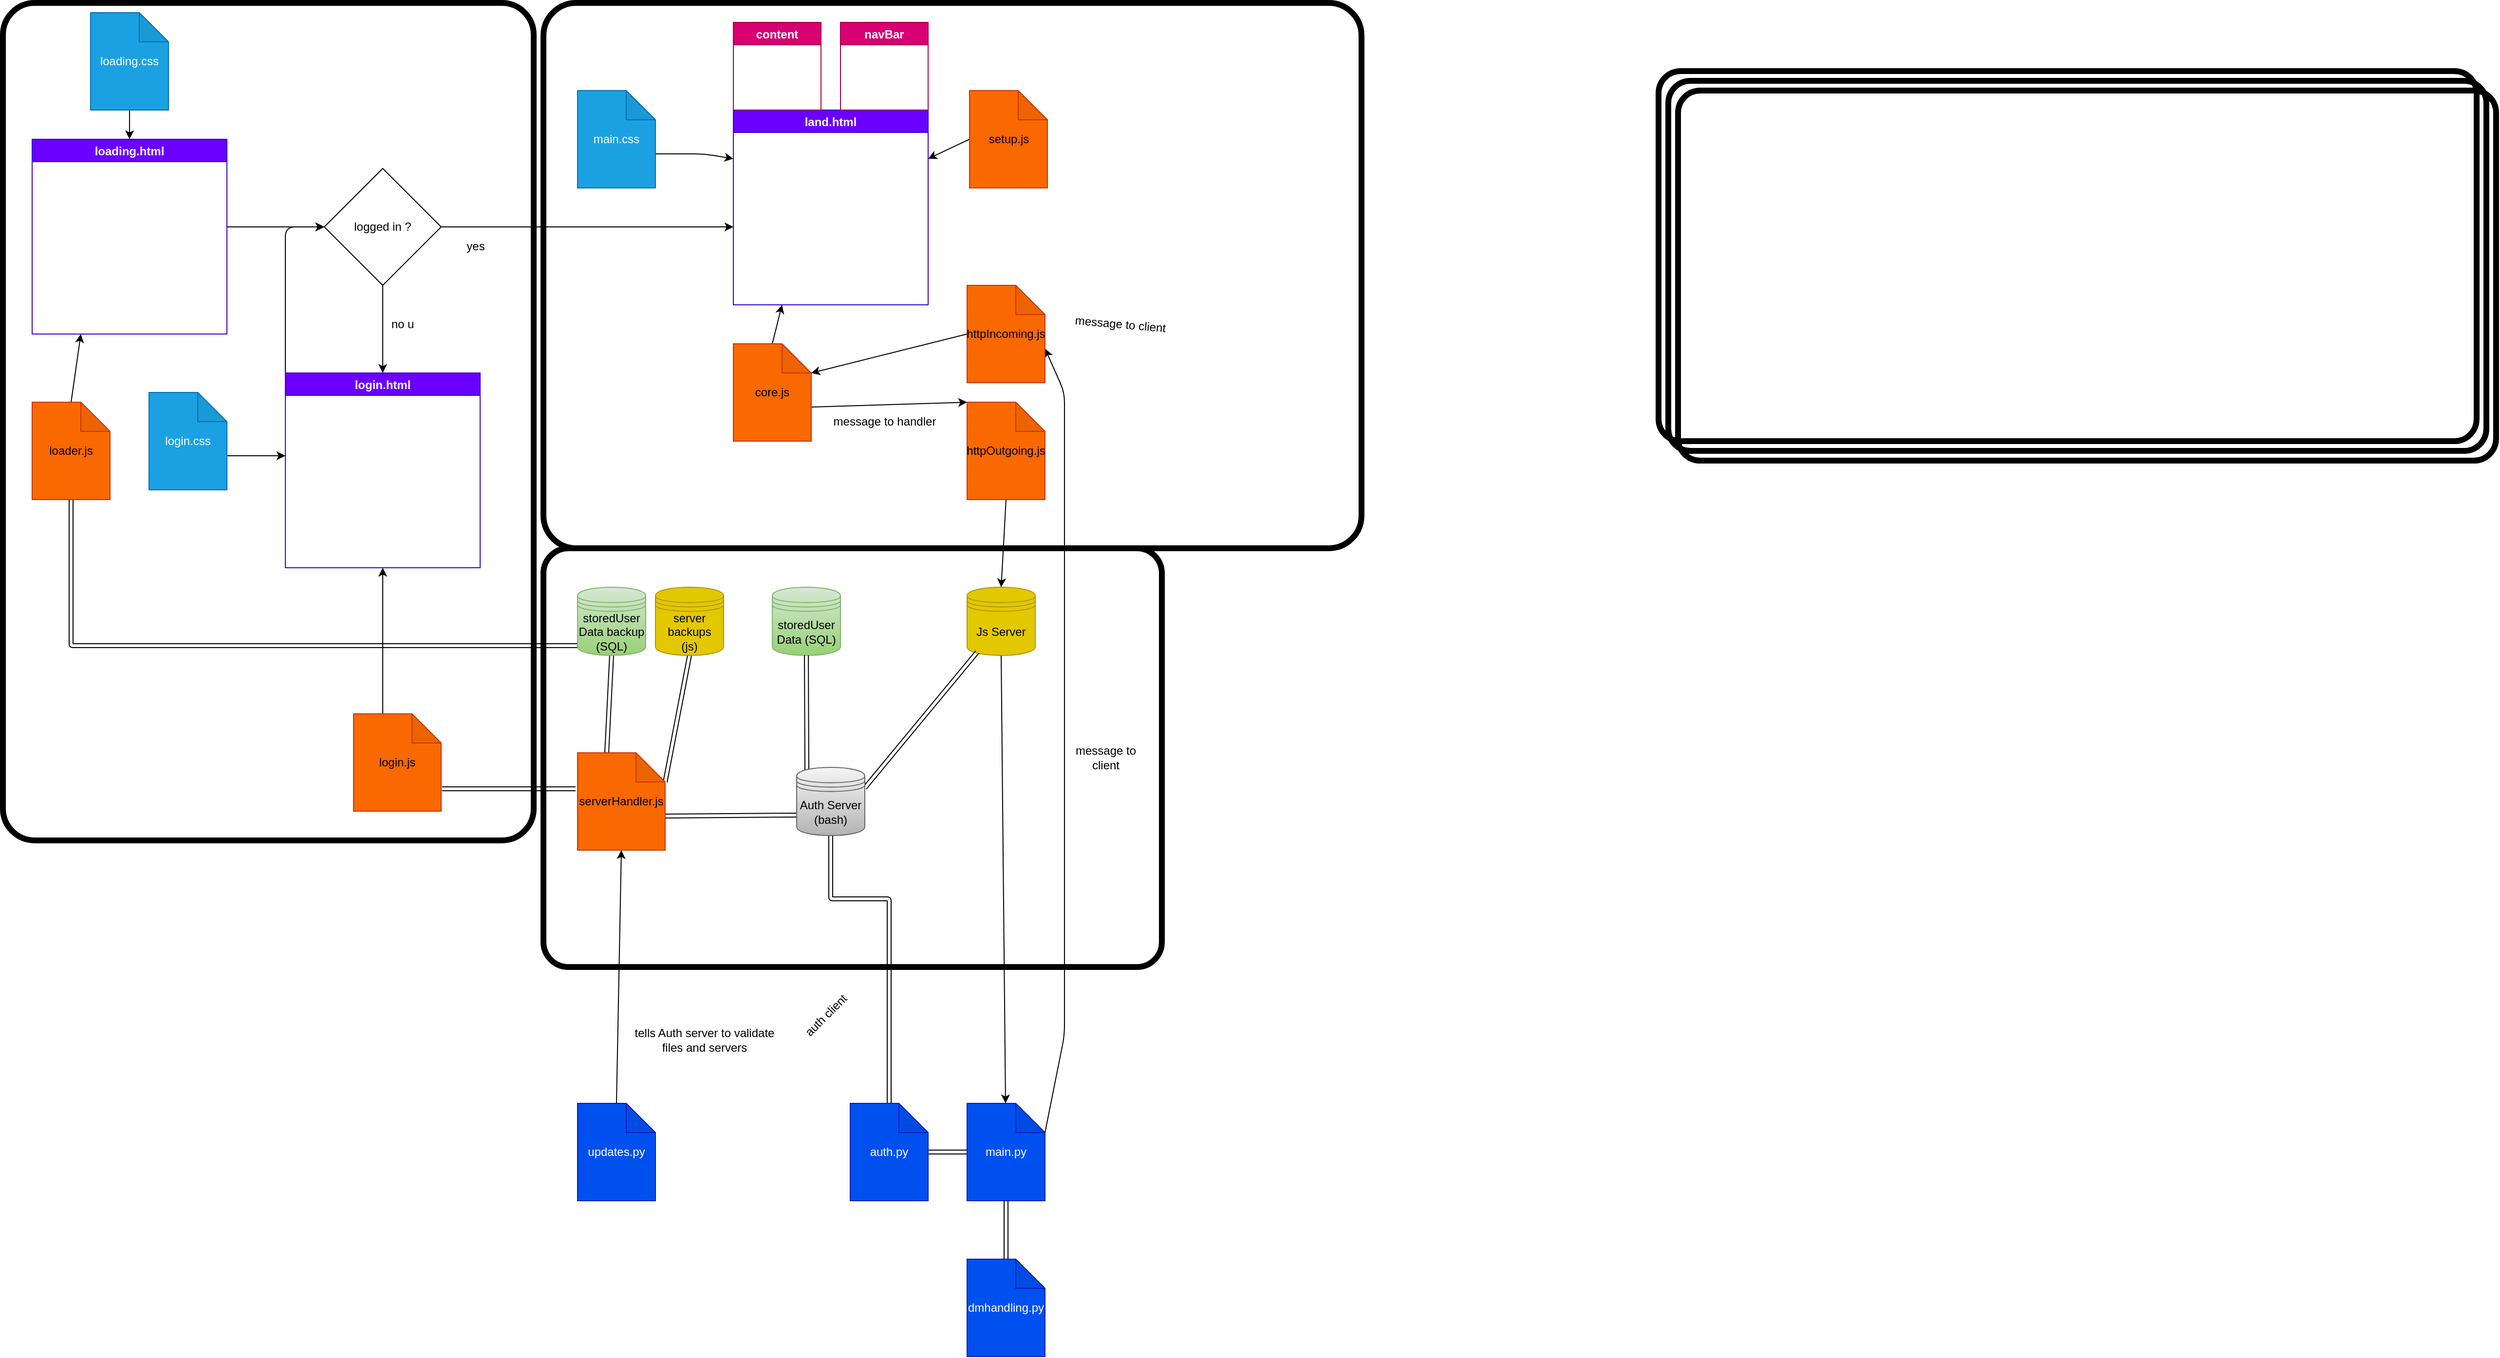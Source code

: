 <mxfile>
    <diagram id="oZ1E448mky09XcIO41ZQ" name="Page-1">
        <mxGraphModel dx="1968" dy="627" grid="1" gridSize="10" guides="1" tooltips="1" connect="1" arrows="1" fold="1" page="1" pageScale="1" pageWidth="850" pageHeight="1100" math="0" shadow="0">
            <root>
                <mxCell id="0"/>
                <mxCell id="1" parent="0"/>
                <mxCell id="196" value="" style="rounded=1;whiteSpace=wrap;html=1;arcSize=6;fillColor=none;strokeWidth=6;" vertex="1" parent="1">
                    <mxGeometry x="-550" y="10" width="545" height="860" as="geometry"/>
                </mxCell>
                <mxCell id="197" value="" style="rounded=1;whiteSpace=wrap;html=1;arcSize=6;fillColor=none;strokeWidth=6;" vertex="1" parent="1">
                    <mxGeometry x="5" y="570" width="635" height="430" as="geometry"/>
                </mxCell>
                <mxCell id="64" value="&lt;span style=&quot;color: rgb(0 , 0 , 0)&quot;&gt;storedUser Data (SQL)&lt;/span&gt;" style="shape=datastore;whiteSpace=wrap;html=1;fillColor=#d5e8d4;gradientColor=#97d077;strokeColor=#82b366;container=0;flipH=1;flipV=0;" vertex="1" parent="1">
                    <mxGeometry x="240" y="610" width="70" height="70" as="geometry"/>
                </mxCell>
                <mxCell id="201" value="" style="rounded=1;whiteSpace=wrap;html=1;arcSize=6;fillColor=none;strokeWidth=6;" vertex="1" parent="1">
                    <mxGeometry x="5" y="10" width="840" height="560" as="geometry"/>
                </mxCell>
                <mxCell id="2" value="land.html" style="swimlane;fillColor=#6a00ff;fontColor=#ffffff;strokeColor=#3700CC;" vertex="1" parent="1">
                    <mxGeometry x="200" y="120" width="200" height="200" as="geometry">
                        <mxRectangle width="90" height="23" as="alternateBounds"/>
                    </mxGeometry>
                </mxCell>
                <mxCell id="150" style="edgeStyle=none;html=1;exitX=0;exitY=0;exitDx=80;exitDy=65;exitPerimeter=0;entryX=0;entryY=0.25;entryDx=0;entryDy=0;" edge="1" parent="1" source="4" target="2">
                    <mxGeometry relative="1" as="geometry">
                        <mxPoint x="200" y="185" as="targetPoint"/>
                        <Array as="points">
                            <mxPoint x="170" y="165"/>
                        </Array>
                    </mxGeometry>
                </mxCell>
                <mxCell id="4" value="main.css" style="shape=note;whiteSpace=wrap;html=1;backgroundOutline=1;darkOpacity=0.05;fillColor=#1ba1e2;fontColor=#ffffff;strokeColor=#006EAF;" vertex="1" parent="1">
                    <mxGeometry x="40" y="100" width="80" height="100" as="geometry"/>
                </mxCell>
                <mxCell id="56" style="edgeStyle=none;html=1;entryX=0;entryY=0;entryDx=0;entryDy=0;entryPerimeter=0;exitX=0;exitY=0;exitDx=80;exitDy=65;exitPerimeter=0;" edge="1" parent="1" source="6" target="16">
                    <mxGeometry relative="1" as="geometry">
                        <mxPoint x="590" y="310" as="sourcePoint"/>
                        <Array as="points"/>
                    </mxGeometry>
                </mxCell>
                <mxCell id="203" style="edgeStyle=none;html=1;exitX=0.5;exitY=0;exitDx=0;exitDy=0;exitPerimeter=0;entryX=0.25;entryY=1;entryDx=0;entryDy=0;" edge="1" parent="1" source="6" target="2">
                    <mxGeometry relative="1" as="geometry"/>
                </mxCell>
                <mxCell id="6" value="core.js" style="shape=note;whiteSpace=wrap;html=1;backgroundOutline=1;darkOpacity=0.05;fillColor=#fa6800;fontColor=#000000;strokeColor=#C73500;" vertex="1" parent="1">
                    <mxGeometry x="200" y="360" width="80" height="100" as="geometry"/>
                </mxCell>
                <mxCell id="143" style="edgeStyle=none;shape=link;html=1;entryX=0;entryY=0.5;entryDx=0;entryDy=0;entryPerimeter=0;exitX=0;exitY=0.5;exitDx=0;exitDy=0;exitPerimeter=0;" edge="1" parent="1" source="8" target="19">
                    <mxGeometry relative="1" as="geometry">
                        <mxPoint x="390" y="1220" as="sourcePoint"/>
                    </mxGeometry>
                </mxCell>
                <mxCell id="8" value="main.py" style="shape=note;whiteSpace=wrap;html=1;backgroundOutline=1;darkOpacity=0.05;fillColor=#0050ef;strokeColor=#001DBC;fontColor=#ffffff;" vertex="1" parent="1">
                    <mxGeometry x="440" y="1140" width="80" height="100" as="geometry"/>
                </mxCell>
                <mxCell id="9" value="navBar" style="swimlane;fillColor=#d80073;fontColor=#ffffff;strokeColor=#A50040;" vertex="1" parent="1">
                    <mxGeometry x="310" y="30" width="90" height="90" as="geometry"/>
                </mxCell>
                <mxCell id="10" value="content" style="swimlane;fillColor=#d80073;fontColor=#ffffff;strokeColor=#A50040;" vertex="1" parent="1">
                    <mxGeometry x="200" y="30" width="90" height="90" as="geometry"/>
                </mxCell>
                <mxCell id="24" value="" style="edgeStyle=none;html=1;shape=link;exitX=0.5;exitY=1;exitDx=0;exitDy=0;exitPerimeter=0;entryX=0.5;entryY=0;entryDx=0;entryDy=0;entryPerimeter=0;" edge="1" parent="1" source="8" target="15">
                    <mxGeometry relative="1" as="geometry">
                        <mxPoint x="234" y="1560" as="sourcePoint"/>
                        <Array as="points"/>
                    </mxGeometry>
                </mxCell>
                <mxCell id="74" style="edgeStyle=none;html=1;entryX=0;entryY=0;entryDx=80;entryDy=65;entryPerimeter=0;exitX=0;exitY=0;exitDx=80;exitDy=30;exitPerimeter=0;" edge="1" parent="1" source="8" target="39">
                    <mxGeometry relative="1" as="geometry">
                        <mxPoint x="770" y="850" as="sourcePoint"/>
                        <Array as="points">
                            <mxPoint x="540" y="1070"/>
                            <mxPoint x="540" y="730"/>
                            <mxPoint x="540" y="410"/>
                        </Array>
                    </mxGeometry>
                </mxCell>
                <mxCell id="128" style="edgeStyle=none;html=1;exitX=0.5;exitY=1;exitDx=0;exitDy=0;" edge="1" parent="1" source="14" target="8">
                    <mxGeometry relative="1" as="geometry">
                        <mxPoint x="485" y="1280" as="targetPoint"/>
                    </mxGeometry>
                </mxCell>
                <mxCell id="14" value="Js Server" style="shape=datastore;whiteSpace=wrap;html=1;fillColor=#e3c800;fontColor=#000000;strokeColor=#B09500;sketch=0;shadow=0;container=0;" vertex="1" parent="1">
                    <mxGeometry x="440" y="610" width="70" height="70" as="geometry"/>
                </mxCell>
                <mxCell id="15" value="dmhandling.py" style="shape=note;whiteSpace=wrap;html=1;backgroundOutline=1;darkOpacity=0.05;fillColor=#0050ef;fontColor=#ffffff;strokeColor=#001DBC;" vertex="1" parent="1">
                    <mxGeometry x="440" y="1300" width="80" height="100" as="geometry"/>
                </mxCell>
                <mxCell id="46" style="html=1;entryX=0.5;entryY=0;entryDx=0;entryDy=0;exitX=0.5;exitY=1;exitDx=0;exitDy=0;exitPerimeter=0;" edge="1" parent="1" source="16" target="14">
                    <mxGeometry relative="1" as="geometry">
                        <mxPoint x="632.5" y="850" as="sourcePoint"/>
                        <mxPoint x="623.5" y="1000" as="targetPoint"/>
                        <Array as="points"/>
                    </mxGeometry>
                </mxCell>
                <mxCell id="16" value="httpOutgoing.js" style="shape=note;whiteSpace=wrap;html=1;backgroundOutline=1;darkOpacity=0.05;fillColor=#fa6800;fontColor=#000000;strokeColor=#C73500;" vertex="1" parent="1">
                    <mxGeometry x="440" y="420" width="80" height="100" as="geometry"/>
                </mxCell>
                <mxCell id="70" style="edgeStyle=none;html=1;exitX=0.5;exitY=0;exitDx=0;exitDy=0;exitPerimeter=0;entryX=0.5;entryY=1;entryDx=0;entryDy=0;entryPerimeter=0;" edge="1" parent="1" source="17" target="208">
                    <mxGeometry relative="1" as="geometry">
                        <mxPoint x="56" y="1130" as="sourcePoint"/>
                        <Array as="points"/>
                        <mxPoint x="80" y="1090" as="targetPoint"/>
                    </mxGeometry>
                </mxCell>
                <mxCell id="17" value="updates.py" style="shape=note;whiteSpace=wrap;html=1;backgroundOutline=1;darkOpacity=0.05;fillColor=#0050ef;fontColor=#ffffff;strokeColor=#001DBC;" vertex="1" parent="1">
                    <mxGeometry x="40" y="1140" width="80" height="100" as="geometry"/>
                </mxCell>
                <mxCell id="38" style="edgeStyle=none;html=1;exitX=0.5;exitY=0;exitDx=0;exitDy=0;exitPerimeter=0;shape=link;entryX=0.5;entryY=1;entryDx=0;entryDy=0;" edge="1" parent="1" source="19" target="37">
                    <mxGeometry relative="1" as="geometry">
                        <mxPoint x="384" y="1140" as="targetPoint"/>
                        <Array as="points">
                            <mxPoint x="360" y="930"/>
                            <mxPoint x="300" y="930"/>
                        </Array>
                    </mxGeometry>
                </mxCell>
                <mxCell id="19" value="auth.py" style="shape=note;whiteSpace=wrap;html=1;backgroundOutline=1;darkOpacity=0.05;fillColor=#0050ef;fontColor=#ffffff;strokeColor=#001DBC;" vertex="1" parent="1">
                    <mxGeometry x="320" y="1140" width="80" height="100" as="geometry"/>
                </mxCell>
                <mxCell id="54" style="edgeStyle=none;shape=link;html=1;exitX=1;exitY=0.3;exitDx=0;exitDy=0;entryX=0.15;entryY=0.95;entryDx=0;entryDy=0;entryPerimeter=0;" edge="1" parent="1" source="37" target="14">
                    <mxGeometry relative="1" as="geometry">
                        <Array as="points"/>
                        <mxPoint x="515" y="940" as="targetPoint"/>
                    </mxGeometry>
                </mxCell>
                <mxCell id="63" style="edgeStyle=none;html=1;exitX=0.15;exitY=0.05;exitDx=0;exitDy=0;entryX=0.5;entryY=1;entryDx=0;entryDy=0;shape=link;exitPerimeter=0;" edge="1" parent="1" source="37" target="64">
                    <mxGeometry relative="1" as="geometry">
                        <Array as="points"/>
                        <mxPoint x="403.04" y="1082.0" as="targetPoint"/>
                    </mxGeometry>
                </mxCell>
                <mxCell id="95" style="edgeStyle=none;html=1;exitX=0;exitY=0.7;exitDx=0;exitDy=0;shape=link;entryX=0;entryY=0;entryDx=90;entryDy=65;entryPerimeter=0;" edge="1" parent="1" source="37" target="208">
                    <mxGeometry relative="1" as="geometry">
                        <mxPoint x="210" y="959" as="targetPoint"/>
                        <Array as="points"/>
                    </mxGeometry>
                </mxCell>
                <mxCell id="37" value="&lt;font color=&quot;#000000&quot;&gt;Auth Server&lt;br&gt;(bash)&lt;/font&gt;" style="shape=datastore;whiteSpace=wrap;html=1;fillColor=#f5f5f5;strokeColor=#666666;sketch=0;shadow=0;gradientColor=#b3b3b3;" vertex="1" parent="1">
                    <mxGeometry x="265" y="795" width="70" height="70" as="geometry"/>
                </mxCell>
                <mxCell id="40" style="edgeStyle=none;html=1;exitX=0;exitY=0.5;exitDx=0;exitDy=0;exitPerimeter=0;entryX=0;entryY=0;entryDx=80;entryDy=30;entryPerimeter=0;" edge="1" parent="1" source="39" target="6">
                    <mxGeometry relative="1" as="geometry">
                        <mxPoint x="630" y="290" as="targetPoint"/>
                    </mxGeometry>
                </mxCell>
                <mxCell id="39" value="httpIncoming.js" style="shape=note;whiteSpace=wrap;html=1;backgroundOutline=1;darkOpacity=0.05;fillColor=#fa6800;fontColor=#000000;strokeColor=#C73500;" vertex="1" parent="1">
                    <mxGeometry x="440" y="300" width="80" height="100" as="geometry"/>
                </mxCell>
                <mxCell id="47" value="message to client" style="text;html=1;align=center;verticalAlign=middle;resizable=0;points=[];autosize=1;strokeColor=none;fillColor=none;rotation=5;" vertex="1" parent="1">
                    <mxGeometry x="541.5" y="330" width="110" height="20" as="geometry"/>
                </mxCell>
                <mxCell id="36" value="message to handler" style="text;html=1;align=center;verticalAlign=middle;resizable=0;points=[];autosize=1;strokeColor=none;fillColor=none;rotation=0;" vertex="1" parent="1">
                    <mxGeometry x="295" y="430" width="120" height="20" as="geometry"/>
                </mxCell>
                <mxCell id="51" style="edgeStyle=none;html=1;exitX=0;exitY=0.5;exitDx=0;exitDy=0;exitPerimeter=0;entryX=1;entryY=0.25;entryDx=0;entryDy=0;" edge="1" parent="1" source="50" target="2">
                    <mxGeometry relative="1" as="geometry">
                        <mxPoint x="400" y="190" as="targetPoint"/>
                    </mxGeometry>
                </mxCell>
                <mxCell id="50" value="setup.js" style="shape=note;whiteSpace=wrap;html=1;backgroundOutline=1;darkOpacity=0.05;fillColor=#fa6800;fontColor=#000000;strokeColor=#C73500;" vertex="1" parent="1">
                    <mxGeometry x="442.5" y="100" width="80" height="100" as="geometry"/>
                </mxCell>
                <mxCell id="58" value="auth client" style="text;html=1;align=center;verticalAlign=middle;resizable=0;points=[];autosize=1;strokeColor=none;fillColor=none;rotation=-45;" vertex="1" parent="1">
                    <mxGeometry x="260" y="1040" width="70" height="20" as="geometry"/>
                </mxCell>
                <mxCell id="72" value="tells Auth server to validate&lt;br&gt;files and servers" style="text;html=1;align=center;verticalAlign=middle;resizable=0;points=[];autosize=1;strokeColor=none;fillColor=none;rotation=0;" vertex="1" parent="1">
                    <mxGeometry x="90" y="1060" width="160" height="30" as="geometry"/>
                </mxCell>
                <mxCell id="34" value="message to&lt;br&gt;client" style="text;html=1;align=center;verticalAlign=middle;resizable=0;points=[];autosize=1;strokeColor=none;fillColor=none;rotation=0;" vertex="1" parent="1">
                    <mxGeometry x="541.5" y="770" width="80" height="30" as="geometry"/>
                </mxCell>
                <mxCell id="81" style="edgeStyle=none;shape=link;html=1;entryX=0.5;entryY=1;entryDx=0;entryDy=0;exitX=0;exitY=0;exitDx=90;exitDy=30;exitPerimeter=0;" edge="1" parent="1" source="208" target="139">
                    <mxGeometry relative="1" as="geometry">
                        <mxPoint x="165.005" y="905.611" as="targetPoint"/>
                        <mxPoint x="170" y="860" as="sourcePoint"/>
                    </mxGeometry>
                </mxCell>
                <mxCell id="82" style="edgeStyle=none;shape=link;html=1;entryX=0.5;entryY=1;entryDx=0;entryDy=0;exitX=0;exitY=0;exitDx=30;exitDy=0;exitPerimeter=0;" edge="1" parent="1" source="208" target="75">
                    <mxGeometry relative="1" as="geometry">
                        <mxPoint x="40" y="1090" as="targetPoint"/>
                        <mxPoint x="100" y="860" as="sourcePoint"/>
                    </mxGeometry>
                </mxCell>
                <mxCell id="115" style="edgeStyle=none;html=1;exitX=0;exitY=0;exitDx=0;exitDy=0;" edge="1" parent="1" source="97">
                    <mxGeometry relative="1" as="geometry">
                        <mxPoint x="-220" y="240" as="targetPoint"/>
                        <Array as="points">
                            <mxPoint x="-260" y="310"/>
                            <mxPoint x="-260" y="240"/>
                        </Array>
                    </mxGeometry>
                </mxCell>
                <mxCell id="97" value="login.html" style="swimlane;fillColor=#6a00ff;fontColor=#ffffff;strokeColor=#3700CC;" vertex="1" parent="1">
                    <mxGeometry x="-260" y="390" width="200" height="200" as="geometry">
                        <mxRectangle width="90" height="23" as="alternateBounds"/>
                    </mxGeometry>
                </mxCell>
                <mxCell id="113" style="edgeStyle=none;html=1;exitX=0;exitY=0;exitDx=80;exitDy=65;exitPerimeter=0;" edge="1" parent="1" source="98">
                    <mxGeometry relative="1" as="geometry">
                        <mxPoint x="-260" y="475" as="targetPoint"/>
                    </mxGeometry>
                </mxCell>
                <mxCell id="98" value="login.css" style="shape=note;whiteSpace=wrap;html=1;backgroundOutline=1;darkOpacity=0.05;fillColor=#1ba1e2;fontColor=#ffffff;strokeColor=#006EAF;" vertex="1" parent="1">
                    <mxGeometry x="-400" y="410" width="80" height="100" as="geometry"/>
                </mxCell>
                <mxCell id="192" style="edgeStyle=none;html=1;exitX=0.5;exitY=0;exitDx=0;exitDy=0;exitPerimeter=0;entryX=0.25;entryY=1;entryDx=0;entryDy=0;" edge="1" parent="1" source="101" target="103">
                    <mxGeometry relative="1" as="geometry">
                        <mxPoint x="-480" y="320" as="targetPoint"/>
                    </mxGeometry>
                </mxCell>
                <mxCell id="200" style="edgeStyle=none;html=1;entryX=0.5;entryY=1;entryDx=0;entryDy=0;entryPerimeter=0;exitX=1;exitY=0.857;exitDx=0;exitDy=0;exitPerimeter=0;shape=link;" edge="1" parent="1" source="75" target="101">
                    <mxGeometry relative="1" as="geometry">
                        <mxPoint x="-100" y="950" as="targetPoint"/>
                        <Array as="points">
                            <mxPoint x="-480" y="670"/>
                        </Array>
                        <mxPoint x="-310" y="810" as="sourcePoint"/>
                    </mxGeometry>
                </mxCell>
                <mxCell id="101" value="loader.js" style="shape=note;whiteSpace=wrap;html=1;backgroundOutline=1;darkOpacity=0.05;fillColor=#fa6800;fontColor=#000000;strokeColor=#C73500;" vertex="1" parent="1">
                    <mxGeometry x="-520" y="420" width="80" height="100" as="geometry"/>
                </mxCell>
                <mxCell id="108" style="edgeStyle=none;html=1;" edge="1" parent="1" target="107">
                    <mxGeometry relative="1" as="geometry">
                        <mxPoint x="-320" y="240" as="sourcePoint"/>
                    </mxGeometry>
                </mxCell>
                <mxCell id="103" value="loading.html" style="swimlane;fillColor=#6a00ff;fontColor=#ffffff;strokeColor=#3700CC;" vertex="1" parent="1">
                    <mxGeometry x="-520" y="150" width="200" height="200" as="geometry">
                        <mxRectangle width="90" height="23" as="alternateBounds"/>
                    </mxGeometry>
                </mxCell>
                <mxCell id="105" style="edgeStyle=none;html=1;exitX=0.5;exitY=1;exitDx=0;exitDy=0;exitPerimeter=0;entryX=0.5;entryY=0;entryDx=0;entryDy=0;" edge="1" parent="1" source="104" target="103">
                    <mxGeometry relative="1" as="geometry"/>
                </mxCell>
                <mxCell id="104" value="loading.css" style="shape=note;whiteSpace=wrap;html=1;backgroundOutline=1;darkOpacity=0.05;fillColor=#1ba1e2;fontColor=#ffffff;strokeColor=#006EAF;" vertex="1" parent="1">
                    <mxGeometry x="-460" y="20" width="80" height="100" as="geometry"/>
                </mxCell>
                <mxCell id="110" style="edgeStyle=none;html=1;exitX=1;exitY=0.5;exitDx=0;exitDy=0;" edge="1" parent="1">
                    <mxGeometry relative="1" as="geometry">
                        <mxPoint x="200" y="240" as="targetPoint"/>
                    </mxGeometry>
                </mxCell>
                <mxCell id="112" style="edgeStyle=none;html=1;exitX=0.5;exitY=1;exitDx=0;exitDy=0;entryX=0.5;entryY=0;entryDx=0;entryDy=0;" edge="1" parent="1" source="107" target="97">
                    <mxGeometry relative="1" as="geometry">
                        <Array as="points">
                            <mxPoint x="-160" y="360"/>
                        </Array>
                    </mxGeometry>
                </mxCell>
                <mxCell id="202" style="edgeStyle=none;html=1;exitX=1;exitY=0.5;exitDx=0;exitDy=0;" edge="1" parent="1" source="107">
                    <mxGeometry relative="1" as="geometry">
                        <mxPoint x="200" y="240" as="targetPoint"/>
                    </mxGeometry>
                </mxCell>
                <mxCell id="107" value="logged in ?" style="rhombus;whiteSpace=wrap;html=1;" vertex="1" parent="1">
                    <mxGeometry x="-220" y="180" width="120" height="120" as="geometry"/>
                </mxCell>
                <mxCell id="111" value="yes" style="text;html=1;align=center;verticalAlign=middle;resizable=0;points=[];autosize=1;strokeColor=none;fillColor=none;" vertex="1" parent="1">
                    <mxGeometry x="-80" y="250" width="30" height="20" as="geometry"/>
                </mxCell>
                <mxCell id="114" value="no u" style="text;html=1;align=center;verticalAlign=middle;resizable=0;points=[];autosize=1;strokeColor=none;fillColor=none;" vertex="1" parent="1">
                    <mxGeometry x="-160" y="330" width="40" height="20" as="geometry"/>
                </mxCell>
                <mxCell id="122" style="edgeStyle=none;html=1;exitX=1.011;exitY=0.77;exitDx=0;exitDy=0;exitPerimeter=0;entryX=-0.022;entryY=0.37;entryDx=0;entryDy=0;entryPerimeter=0;shape=link;" edge="1" parent="1" source="116" target="208">
                    <mxGeometry relative="1" as="geometry">
                        <Array as="points"/>
                        <mxPoint x="-70" y="920" as="targetPoint"/>
                    </mxGeometry>
                </mxCell>
                <mxCell id="123" style="edgeStyle=none;html=1;exitX=0;exitY=0;exitDx=30;exitDy=0;exitPerimeter=0;entryX=0.5;entryY=1;entryDx=0;entryDy=0;" edge="1" parent="1" source="116" target="97">
                    <mxGeometry relative="1" as="geometry">
                        <mxPoint x="-100" y="600" as="targetPoint"/>
                    </mxGeometry>
                </mxCell>
                <mxCell id="116" value="login.js" style="shape=note;whiteSpace=wrap;html=1;backgroundOutline=1;darkOpacity=0.05;fillColor=#fa6800;fontColor=#000000;strokeColor=#C73500;" vertex="1" parent="1">
                    <mxGeometry x="-190" y="740" width="90" height="100" as="geometry"/>
                </mxCell>
                <mxCell id="193" value="" style="rounded=1;whiteSpace=wrap;html=1;arcSize=6;fillColor=none;strokeWidth=6;" vertex="1" parent="1">
                    <mxGeometry x="1150" y="80" width="840" height="380" as="geometry"/>
                </mxCell>
                <mxCell id="194" value="" style="rounded=1;whiteSpace=wrap;html=1;arcSize=6;fillColor=none;strokeWidth=6;" vertex="1" parent="1">
                    <mxGeometry x="1160" y="90" width="840" height="380" as="geometry"/>
                </mxCell>
                <mxCell id="195" value="" style="rounded=1;whiteSpace=wrap;html=1;arcSize=6;fillColor=none;strokeWidth=6;" vertex="1" parent="1">
                    <mxGeometry x="1170" y="100" width="840" height="380" as="geometry"/>
                </mxCell>
                <mxCell id="75" value="&lt;span style=&quot;color: rgb(0 , 0 , 0)&quot;&gt;storedUser Data backup (SQL)&lt;/span&gt;" style="shape=datastore;whiteSpace=wrap;html=1;fillColor=#d5e8d4;gradientColor=#97d077;strokeColor=#82b366;container=0;flipH=1;flipV=0;" vertex="1" parent="1">
                    <mxGeometry x="40" y="610" width="70" height="70" as="geometry"/>
                </mxCell>
                <mxCell id="139" value="server backups&lt;br&gt;(js)" style="shape=datastore;whiteSpace=wrap;html=1;fillColor=#e3c800;fontColor=#000000;strokeColor=#B09500;container=0;flipH=1;flipV=0;" vertex="1" parent="1">
                    <mxGeometry x="120" y="610" width="70" height="70" as="geometry"/>
                </mxCell>
                <mxCell id="208" value="serverHandler.js" style="shape=note;whiteSpace=wrap;html=1;backgroundOutline=1;darkOpacity=0.05;fillColor=#fa6800;fontColor=#000000;strokeColor=#C73500;" vertex="1" parent="1">
                    <mxGeometry x="40" y="780" width="90" height="100" as="geometry"/>
                </mxCell>
            </root>
        </mxGraphModel>
    </diagram>
</mxfile>